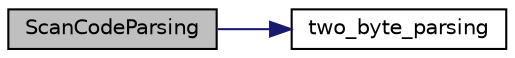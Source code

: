 digraph "ScanCodeParsing"
{
 // LATEX_PDF_SIZE
  edge [fontname="Helvetica",fontsize="10",labelfontname="Helvetica",labelfontsize="10"];
  node [fontname="Helvetica",fontsize="10",shape=record];
  rankdir="LR";
  Node1 [label="ScanCodeParsing",height=0.2,width=0.4,color="black", fillcolor="grey75", style="filled", fontcolor="black",tooltip="realiza o parsing do scancode e atualiza o array bytes e o valor make consoante o resultado."];
  Node1 -> Node2 [color="midnightblue",fontsize="10",style="solid",fontname="Helvetica"];
  Node2 [label="two_byte_parsing",height=0.2,width=0.4,color="black", fillcolor="white", style="filled",URL="$_keyboard_8c.html#a42cfa7db518258a2489229be601d9c83",tooltip="processa o pacote de dados quando estes tem dois bytes."];
}
